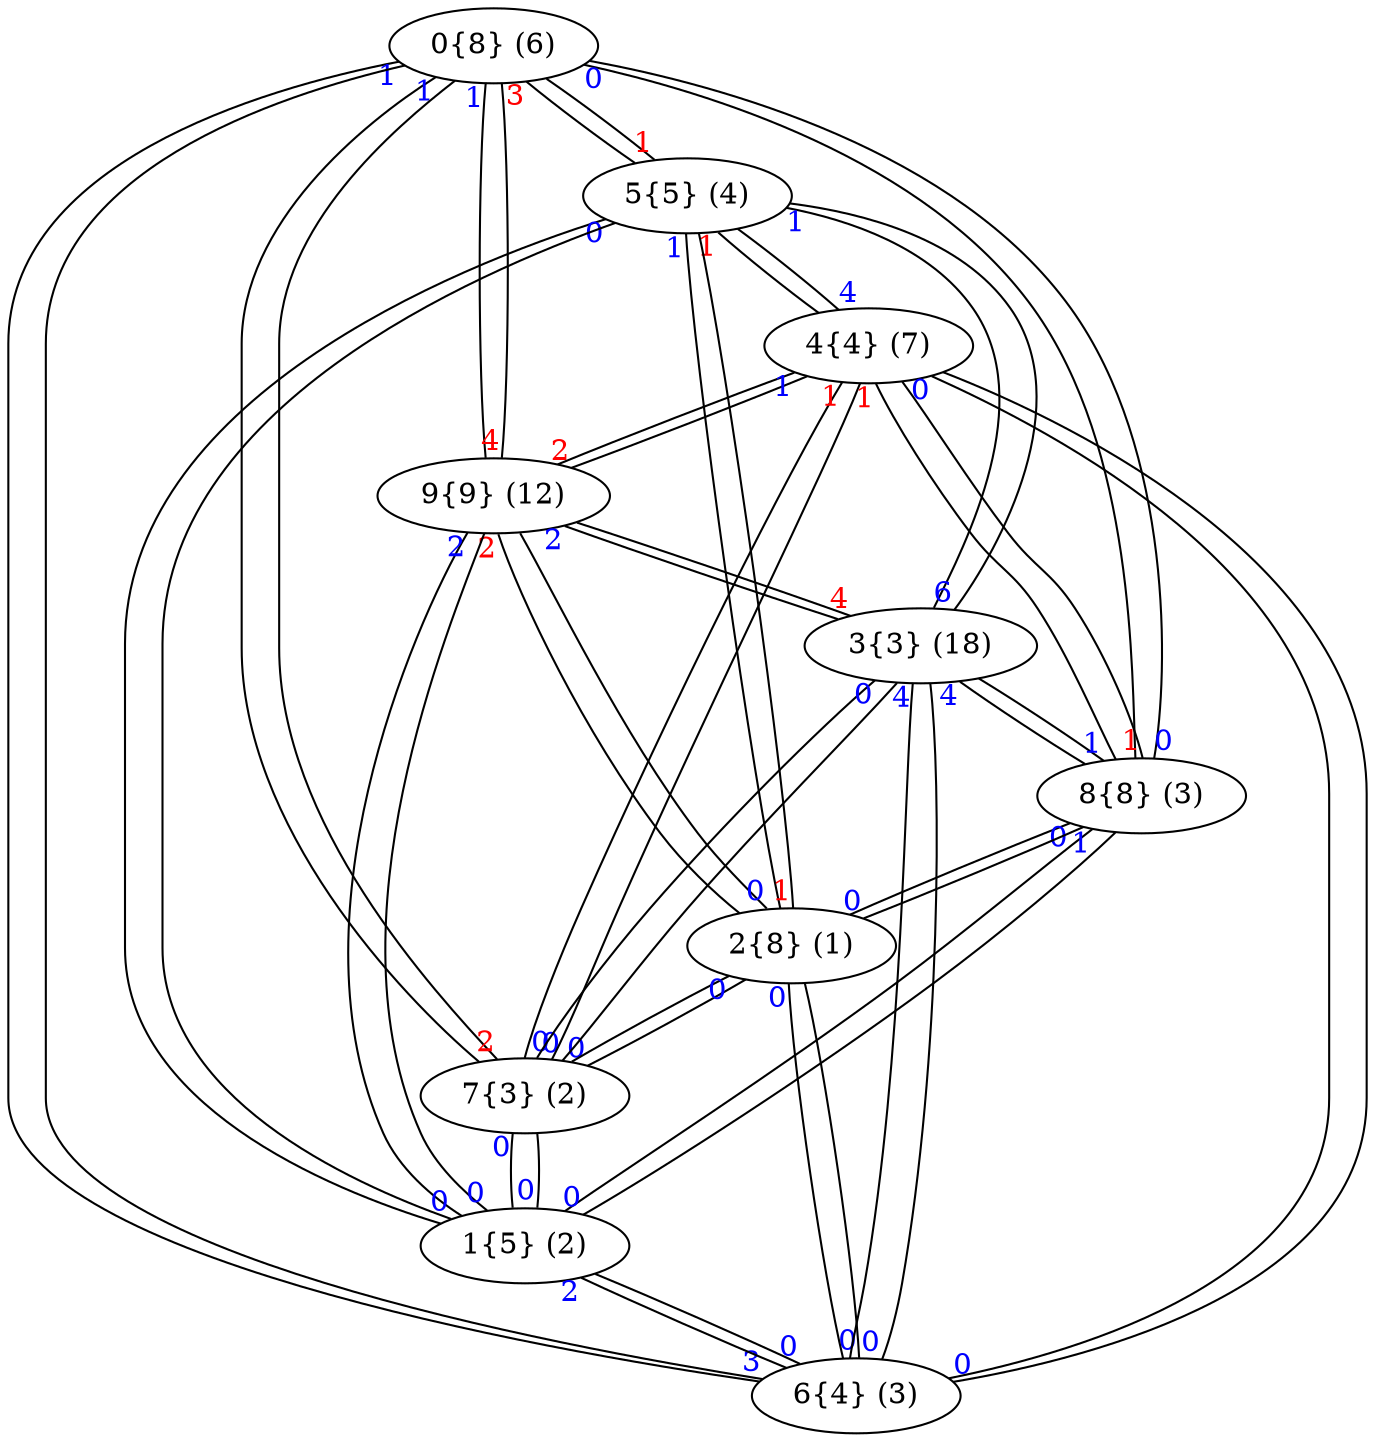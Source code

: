 graph G {
	0 [label = "0{8} (6)"]
		0 -- 5 [taillabel = "3" fontcolor = "red"]
		0 -- 6 [taillabel = "1" fontcolor = "blue"]
		0 -- 7 [taillabel = "1" fontcolor = "blue"]
		0 -- 8 [taillabel = "0" fontcolor = "blue"]
		0 -- 9 [taillabel = "1" fontcolor = "blue"]
	1 [label = "1{5} (2)"]
		1 -- 5 [taillabel = "0" fontcolor = "blue"]
		1 -- 6 [taillabel = "2" fontcolor = "blue"]
		1 -- 7 [taillabel = "0" fontcolor = "blue"]
		1 -- 8 [taillabel = "0" fontcolor = "blue"]
		1 -- 9 [taillabel = "0" fontcolor = "blue"]
	2 [label = "2{8} (1)"]
		2 -- 5 [taillabel = "1" fontcolor = "red"]
		2 -- 6 [taillabel = "0" fontcolor = "blue"]
		2 -- 7 [taillabel = "0" fontcolor = "blue"]
		2 -- 8 [taillabel = "0" fontcolor = "blue"]
		2 -- 9 [taillabel = "0" fontcolor = "blue"]
	3 [label = "3{3} (18)"]
		3 -- 5 [taillabel = "6" fontcolor = "blue"]
		3 -- 6 [taillabel = "4" fontcolor = "blue"]
		3 -- 7 [taillabel = "0" fontcolor = "blue"]
		3 -- 8 [taillabel = "4" fontcolor = "blue"]
		3 -- 9 [taillabel = "4" fontcolor = "red"]
	4 [label = "4{4} (7)"]
		4 -- 5 [taillabel = "4" fontcolor = "blue"]
		4 -- 6 [taillabel = "0" fontcolor = "blue"]
		4 -- 7 [taillabel = "1" fontcolor = "red"]
		4 -- 8 [taillabel = "1" fontcolor = "red"]
		4 -- 9 [taillabel = "1" fontcolor = "blue"]
	5 [label = "5{5} (4)"]
		5 -- 0 [taillabel = "1" fontcolor = "red"]
		5 -- 1 [taillabel = "0" fontcolor = "blue"]
		5 -- 2 [taillabel = "1" fontcolor = "blue"]
		5 -- 3 [taillabel = "1" fontcolor = "blue"]
		5 -- 4 [taillabel = "1" fontcolor = "red"]
	6 [label = "6{4} (3)"]
		6 -- 0 [taillabel = "3" fontcolor = "blue"]
		6 -- 1 [taillabel = "0" fontcolor = "blue"]
		6 -- 2 [taillabel = "0" fontcolor = "blue"]
		6 -- 3 [taillabel = "0" fontcolor = "blue"]
		6 -- 4 [taillabel = "0" fontcolor = "blue"]
	7 [label = "7{3} (2)"]
		7 -- 0 [taillabel = "2" fontcolor = "red"]
		7 -- 1 [taillabel = "0" fontcolor = "blue"]
		7 -- 2 [taillabel = "0" fontcolor = "blue"]
		7 -- 3 [taillabel = "0" fontcolor = "blue"]
		7 -- 4 [taillabel = "0" fontcolor = "blue"]
	8 [label = "8{8} (3)"]
		8 -- 0 [taillabel = "0" fontcolor = "blue"]
		8 -- 1 [taillabel = "1" fontcolor = "blue"]
		8 -- 2 [taillabel = "0" fontcolor = "blue"]
		8 -- 3 [taillabel = "1" fontcolor = "blue"]
		8 -- 4 [taillabel = "1" fontcolor = "red"]
	9 [label = "9{9} (12)"]
		9 -- 0 [taillabel = "4" fontcolor = "red"]
		9 -- 1 [taillabel = "2" fontcolor = "blue"]
		9 -- 2 [taillabel = "2" fontcolor = "red"]
		9 -- 3 [taillabel = "2" fontcolor = "blue"]
		9 -- 4 [taillabel = "2" fontcolor = "red"]
	sep = 1
	overlap = false
	splines = true
}

